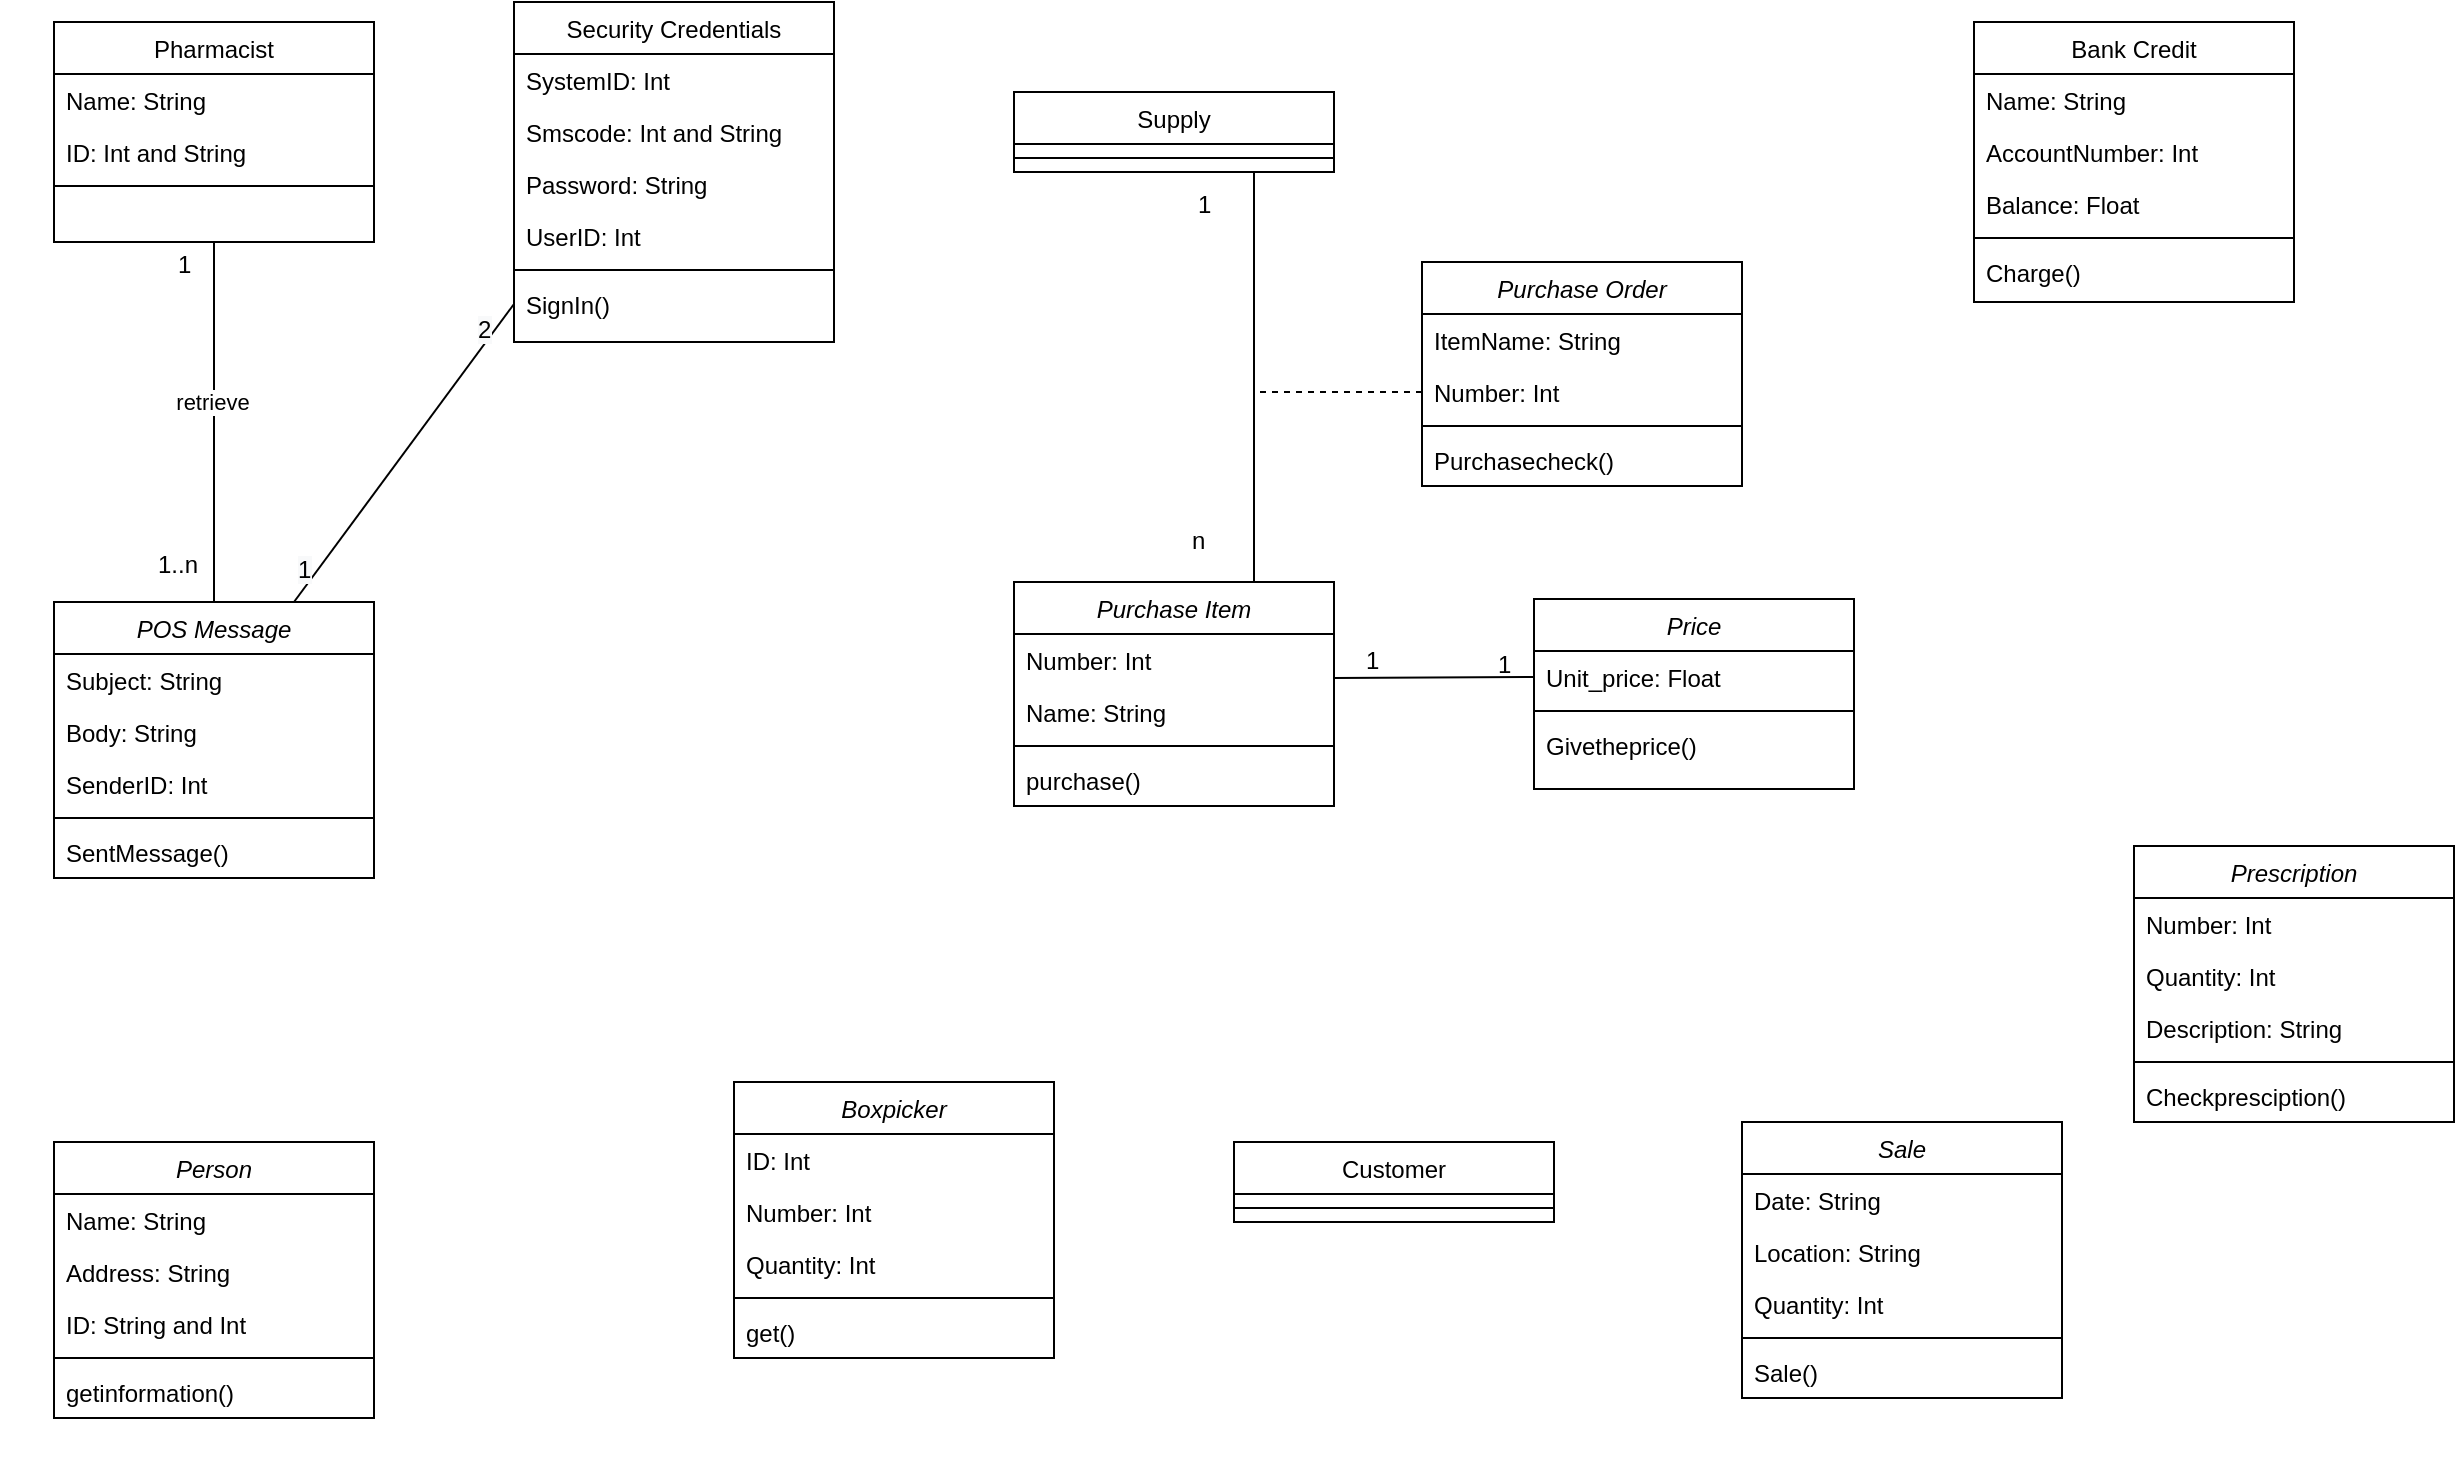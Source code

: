 <mxfile version="14.7.0" type="github">
  <diagram id="C5RBs43oDa-KdzZeNtuy" name="Page-1">
    <mxGraphModel dx="2377" dy="868" grid="1" gridSize="10" guides="1" tooltips="1" connect="1" arrows="1" fold="1" page="1" pageScale="1" pageWidth="827" pageHeight="1169" math="0" shadow="0">
      <root>
        <mxCell id="WIyWlLk6GJQsqaUBKTNV-0" />
        <mxCell id="WIyWlLk6GJQsqaUBKTNV-1" parent="WIyWlLk6GJQsqaUBKTNV-0" />
        <mxCell id="zkfFHV4jXpPFQw0GAbJ--0" value="Person" style="swimlane;fontStyle=2;align=center;verticalAlign=top;childLayout=stackLayout;horizontal=1;startSize=26;horizontalStack=0;resizeParent=1;resizeLast=0;collapsible=1;marginBottom=0;rounded=0;shadow=0;strokeWidth=1;" parent="WIyWlLk6GJQsqaUBKTNV-1" vertex="1">
          <mxGeometry x="-430" y="660" width="160" height="138" as="geometry">
            <mxRectangle x="230" y="140" width="160" height="26" as="alternateBounds" />
          </mxGeometry>
        </mxCell>
        <mxCell id="zkfFHV4jXpPFQw0GAbJ--1" value="Name: String" style="text;align=left;verticalAlign=top;spacingLeft=4;spacingRight=4;overflow=hidden;rotatable=0;points=[[0,0.5],[1,0.5]];portConstraint=eastwest;" parent="zkfFHV4jXpPFQw0GAbJ--0" vertex="1">
          <mxGeometry y="26" width="160" height="26" as="geometry" />
        </mxCell>
        <mxCell id="zkfFHV4jXpPFQw0GAbJ--2" value="Address: String" style="text;align=left;verticalAlign=top;spacingLeft=4;spacingRight=4;overflow=hidden;rotatable=0;points=[[0,0.5],[1,0.5]];portConstraint=eastwest;rounded=0;shadow=0;html=0;" parent="zkfFHV4jXpPFQw0GAbJ--0" vertex="1">
          <mxGeometry y="52" width="160" height="26" as="geometry" />
        </mxCell>
        <mxCell id="zkfFHV4jXpPFQw0GAbJ--3" value="ID: String and Int" style="text;align=left;verticalAlign=top;spacingLeft=4;spacingRight=4;overflow=hidden;rotatable=0;points=[[0,0.5],[1,0.5]];portConstraint=eastwest;rounded=0;shadow=0;html=0;" parent="zkfFHV4jXpPFQw0GAbJ--0" vertex="1">
          <mxGeometry y="78" width="160" height="26" as="geometry" />
        </mxCell>
        <mxCell id="zkfFHV4jXpPFQw0GAbJ--4" value="" style="line;html=1;strokeWidth=1;align=left;verticalAlign=middle;spacingTop=-1;spacingLeft=3;spacingRight=3;rotatable=0;labelPosition=right;points=[];portConstraint=eastwest;" parent="zkfFHV4jXpPFQw0GAbJ--0" vertex="1">
          <mxGeometry y="104" width="160" height="8" as="geometry" />
        </mxCell>
        <mxCell id="zkfFHV4jXpPFQw0GAbJ--5" value="getinformation()" style="text;align=left;verticalAlign=top;spacingLeft=4;spacingRight=4;overflow=hidden;rotatable=0;points=[[0,0.5],[1,0.5]];portConstraint=eastwest;" parent="zkfFHV4jXpPFQw0GAbJ--0" vertex="1">
          <mxGeometry y="112" width="160" height="26" as="geometry" />
        </mxCell>
        <mxCell id="f-Jo6UVaZqLRfZ86BmsS-102" style="edgeStyle=none;rounded=0;orthogonalLoop=1;jettySize=auto;html=1;exitX=0.5;exitY=1;exitDx=0;exitDy=0;entryX=0.5;entryY=0;entryDx=0;entryDy=0;endArrow=none;endFill=0;" edge="1" parent="WIyWlLk6GJQsqaUBKTNV-1" source="zkfFHV4jXpPFQw0GAbJ--6" target="f-Jo6UVaZqLRfZ86BmsS-54">
          <mxGeometry relative="1" as="geometry" />
        </mxCell>
        <mxCell id="f-Jo6UVaZqLRfZ86BmsS-103" value="retrieve" style="edgeLabel;html=1;align=center;verticalAlign=middle;resizable=0;points=[];" vertex="1" connectable="0" parent="f-Jo6UVaZqLRfZ86BmsS-102">
          <mxGeometry x="-0.109" y="-1" relative="1" as="geometry">
            <mxPoint as="offset" />
          </mxGeometry>
        </mxCell>
        <mxCell id="zkfFHV4jXpPFQw0GAbJ--6" value="Pharmacist" style="swimlane;fontStyle=0;align=center;verticalAlign=top;childLayout=stackLayout;horizontal=1;startSize=26;horizontalStack=0;resizeParent=1;resizeLast=0;collapsible=1;marginBottom=0;rounded=0;shadow=0;strokeWidth=1;" parent="WIyWlLk6GJQsqaUBKTNV-1" vertex="1">
          <mxGeometry x="-430" y="100" width="160" height="110" as="geometry">
            <mxRectangle x="130" y="380" width="160" height="26" as="alternateBounds" />
          </mxGeometry>
        </mxCell>
        <mxCell id="zkfFHV4jXpPFQw0GAbJ--7" value="Name: String" style="text;align=left;verticalAlign=top;spacingLeft=4;spacingRight=4;overflow=hidden;rotatable=0;points=[[0,0.5],[1,0.5]];portConstraint=eastwest;" parent="zkfFHV4jXpPFQw0GAbJ--6" vertex="1">
          <mxGeometry y="26" width="160" height="26" as="geometry" />
        </mxCell>
        <mxCell id="zkfFHV4jXpPFQw0GAbJ--8" value="ID: Int and String" style="text;align=left;verticalAlign=top;spacingLeft=4;spacingRight=4;overflow=hidden;rotatable=0;points=[[0,0.5],[1,0.5]];portConstraint=eastwest;rounded=0;shadow=0;html=0;" parent="zkfFHV4jXpPFQw0GAbJ--6" vertex="1">
          <mxGeometry y="52" width="160" height="26" as="geometry" />
        </mxCell>
        <mxCell id="zkfFHV4jXpPFQw0GAbJ--9" value="" style="line;html=1;strokeWidth=1;align=left;verticalAlign=middle;spacingTop=-1;spacingLeft=3;spacingRight=3;rotatable=0;labelPosition=right;points=[];portConstraint=eastwest;" parent="zkfFHV4jXpPFQw0GAbJ--6" vertex="1">
          <mxGeometry y="78" width="160" height="8" as="geometry" />
        </mxCell>
        <mxCell id="zkfFHV4jXpPFQw0GAbJ--13" value="Supply" style="swimlane;fontStyle=0;align=center;verticalAlign=top;childLayout=stackLayout;horizontal=1;startSize=26;horizontalStack=0;resizeParent=1;resizeLast=0;collapsible=1;marginBottom=0;rounded=0;shadow=0;strokeWidth=1;" parent="WIyWlLk6GJQsqaUBKTNV-1" vertex="1">
          <mxGeometry x="50" y="135" width="160" height="40" as="geometry">
            <mxRectangle x="340" y="380" width="170" height="26" as="alternateBounds" />
          </mxGeometry>
        </mxCell>
        <mxCell id="zkfFHV4jXpPFQw0GAbJ--15" value="" style="line;html=1;strokeWidth=1;align=left;verticalAlign=middle;spacingTop=-1;spacingLeft=3;spacingRight=3;rotatable=0;labelPosition=right;points=[];portConstraint=eastwest;" parent="zkfFHV4jXpPFQw0GAbJ--13" vertex="1">
          <mxGeometry y="26" width="160" height="14" as="geometry" />
        </mxCell>
        <mxCell id="zkfFHV4jXpPFQw0GAbJ--17" value="Security Credentials" style="swimlane;fontStyle=0;align=center;verticalAlign=top;childLayout=stackLayout;horizontal=1;startSize=26;horizontalStack=0;resizeParent=1;resizeLast=0;collapsible=1;marginBottom=0;rounded=0;shadow=0;strokeWidth=1;" parent="WIyWlLk6GJQsqaUBKTNV-1" vertex="1">
          <mxGeometry x="-200" y="90" width="160" height="170" as="geometry">
            <mxRectangle x="550" y="140" width="160" height="26" as="alternateBounds" />
          </mxGeometry>
        </mxCell>
        <mxCell id="zkfFHV4jXpPFQw0GAbJ--18" value="SystemID: Int" style="text;align=left;verticalAlign=top;spacingLeft=4;spacingRight=4;overflow=hidden;rotatable=0;points=[[0,0.5],[1,0.5]];portConstraint=eastwest;" parent="zkfFHV4jXpPFQw0GAbJ--17" vertex="1">
          <mxGeometry y="26" width="160" height="26" as="geometry" />
        </mxCell>
        <mxCell id="zkfFHV4jXpPFQw0GAbJ--19" value="Smscode: Int and String" style="text;align=left;verticalAlign=top;spacingLeft=4;spacingRight=4;overflow=hidden;rotatable=0;points=[[0,0.5],[1,0.5]];portConstraint=eastwest;rounded=0;shadow=0;html=0;" parent="zkfFHV4jXpPFQw0GAbJ--17" vertex="1">
          <mxGeometry y="52" width="160" height="26" as="geometry" />
        </mxCell>
        <mxCell id="zkfFHV4jXpPFQw0GAbJ--20" value="Password: String" style="text;align=left;verticalAlign=top;spacingLeft=4;spacingRight=4;overflow=hidden;rotatable=0;points=[[0,0.5],[1,0.5]];portConstraint=eastwest;rounded=0;shadow=0;html=0;" parent="zkfFHV4jXpPFQw0GAbJ--17" vertex="1">
          <mxGeometry y="78" width="160" height="26" as="geometry" />
        </mxCell>
        <mxCell id="zkfFHV4jXpPFQw0GAbJ--21" value="UserID: Int" style="text;align=left;verticalAlign=top;spacingLeft=4;spacingRight=4;overflow=hidden;rotatable=0;points=[[0,0.5],[1,0.5]];portConstraint=eastwest;rounded=0;shadow=0;html=0;" parent="zkfFHV4jXpPFQw0GAbJ--17" vertex="1">
          <mxGeometry y="104" width="160" height="26" as="geometry" />
        </mxCell>
        <mxCell id="zkfFHV4jXpPFQw0GAbJ--23" value="" style="line;html=1;strokeWidth=1;align=left;verticalAlign=middle;spacingTop=-1;spacingLeft=3;spacingRight=3;rotatable=0;labelPosition=right;points=[];portConstraint=eastwest;" parent="zkfFHV4jXpPFQw0GAbJ--17" vertex="1">
          <mxGeometry y="130" width="160" height="8" as="geometry" />
        </mxCell>
        <mxCell id="zkfFHV4jXpPFQw0GAbJ--24" value="SignIn()" style="text;align=left;verticalAlign=top;spacingLeft=4;spacingRight=4;overflow=hidden;rotatable=0;points=[[0,0.5],[1,0.5]];portConstraint=eastwest;" parent="zkfFHV4jXpPFQw0GAbJ--17" vertex="1">
          <mxGeometry y="138" width="160" height="26" as="geometry" />
        </mxCell>
        <mxCell id="f-Jo6UVaZqLRfZ86BmsS-0" value="Purchase Order" style="swimlane;fontStyle=2;align=center;verticalAlign=top;childLayout=stackLayout;horizontal=1;startSize=26;horizontalStack=0;resizeParent=1;resizeLast=0;collapsible=1;marginBottom=0;rounded=0;shadow=0;strokeWidth=1;" vertex="1" parent="WIyWlLk6GJQsqaUBKTNV-1">
          <mxGeometry x="254" y="220" width="160" height="112" as="geometry">
            <mxRectangle x="230" y="140" width="160" height="26" as="alternateBounds" />
          </mxGeometry>
        </mxCell>
        <mxCell id="f-Jo6UVaZqLRfZ86BmsS-1" value="ItemName: String" style="text;align=left;verticalAlign=top;spacingLeft=4;spacingRight=4;overflow=hidden;rotatable=0;points=[[0,0.5],[1,0.5]];portConstraint=eastwest;" vertex="1" parent="f-Jo6UVaZqLRfZ86BmsS-0">
          <mxGeometry y="26" width="160" height="26" as="geometry" />
        </mxCell>
        <mxCell id="f-Jo6UVaZqLRfZ86BmsS-2" value="Number: Int" style="text;align=left;verticalAlign=top;spacingLeft=4;spacingRight=4;overflow=hidden;rotatable=0;points=[[0,0.5],[1,0.5]];portConstraint=eastwest;rounded=0;shadow=0;html=0;" vertex="1" parent="f-Jo6UVaZqLRfZ86BmsS-0">
          <mxGeometry y="52" width="160" height="26" as="geometry" />
        </mxCell>
        <mxCell id="f-Jo6UVaZqLRfZ86BmsS-4" value="" style="line;html=1;strokeWidth=1;align=left;verticalAlign=middle;spacingTop=-1;spacingLeft=3;spacingRight=3;rotatable=0;labelPosition=right;points=[];portConstraint=eastwest;" vertex="1" parent="f-Jo6UVaZqLRfZ86BmsS-0">
          <mxGeometry y="78" width="160" height="8" as="geometry" />
        </mxCell>
        <mxCell id="f-Jo6UVaZqLRfZ86BmsS-5" value="Purchasecheck()" style="text;align=left;verticalAlign=top;spacingLeft=4;spacingRight=4;overflow=hidden;rotatable=0;points=[[0,0.5],[1,0.5]];portConstraint=eastwest;" vertex="1" parent="f-Jo6UVaZqLRfZ86BmsS-0">
          <mxGeometry y="86" width="160" height="26" as="geometry" />
        </mxCell>
        <mxCell id="f-Jo6UVaZqLRfZ86BmsS-36" value="Boxpicker" style="swimlane;fontStyle=2;align=center;verticalAlign=top;childLayout=stackLayout;horizontal=1;startSize=26;horizontalStack=0;resizeParent=1;resizeLast=0;collapsible=1;marginBottom=0;rounded=0;shadow=0;strokeWidth=1;" vertex="1" parent="WIyWlLk6GJQsqaUBKTNV-1">
          <mxGeometry x="-90" y="630" width="160" height="138" as="geometry">
            <mxRectangle x="230" y="140" width="160" height="26" as="alternateBounds" />
          </mxGeometry>
        </mxCell>
        <mxCell id="f-Jo6UVaZqLRfZ86BmsS-37" value="ID: Int" style="text;align=left;verticalAlign=top;spacingLeft=4;spacingRight=4;overflow=hidden;rotatable=0;points=[[0,0.5],[1,0.5]];portConstraint=eastwest;" vertex="1" parent="f-Jo6UVaZqLRfZ86BmsS-36">
          <mxGeometry y="26" width="160" height="26" as="geometry" />
        </mxCell>
        <mxCell id="f-Jo6UVaZqLRfZ86BmsS-38" value="Number: Int" style="text;align=left;verticalAlign=top;spacingLeft=4;spacingRight=4;overflow=hidden;rotatable=0;points=[[0,0.5],[1,0.5]];portConstraint=eastwest;rounded=0;shadow=0;html=0;" vertex="1" parent="f-Jo6UVaZqLRfZ86BmsS-36">
          <mxGeometry y="52" width="160" height="26" as="geometry" />
        </mxCell>
        <mxCell id="f-Jo6UVaZqLRfZ86BmsS-39" value="Quantity: Int" style="text;align=left;verticalAlign=top;spacingLeft=4;spacingRight=4;overflow=hidden;rotatable=0;points=[[0,0.5],[1,0.5]];portConstraint=eastwest;rounded=0;shadow=0;html=0;" vertex="1" parent="f-Jo6UVaZqLRfZ86BmsS-36">
          <mxGeometry y="78" width="160" height="26" as="geometry" />
        </mxCell>
        <mxCell id="f-Jo6UVaZqLRfZ86BmsS-40" value="" style="line;html=1;strokeWidth=1;align=left;verticalAlign=middle;spacingTop=-1;spacingLeft=3;spacingRight=3;rotatable=0;labelPosition=right;points=[];portConstraint=eastwest;" vertex="1" parent="f-Jo6UVaZqLRfZ86BmsS-36">
          <mxGeometry y="104" width="160" height="8" as="geometry" />
        </mxCell>
        <mxCell id="f-Jo6UVaZqLRfZ86BmsS-41" value="get()" style="text;align=left;verticalAlign=top;spacingLeft=4;spacingRight=4;overflow=hidden;rotatable=0;points=[[0,0.5],[1,0.5]];portConstraint=eastwest;" vertex="1" parent="f-Jo6UVaZqLRfZ86BmsS-36">
          <mxGeometry y="112" width="160" height="26" as="geometry" />
        </mxCell>
        <mxCell id="f-Jo6UVaZqLRfZ86BmsS-42" value="Price" style="swimlane;fontStyle=2;align=center;verticalAlign=top;childLayout=stackLayout;horizontal=1;startSize=26;horizontalStack=0;resizeParent=1;resizeLast=0;collapsible=1;marginBottom=0;rounded=0;shadow=0;strokeWidth=1;" vertex="1" parent="WIyWlLk6GJQsqaUBKTNV-1">
          <mxGeometry x="310" y="388.5" width="160" height="95" as="geometry">
            <mxRectangle x="230" y="140" width="160" height="26" as="alternateBounds" />
          </mxGeometry>
        </mxCell>
        <mxCell id="f-Jo6UVaZqLRfZ86BmsS-43" value="Unit_price: Float" style="text;align=left;verticalAlign=top;spacingLeft=4;spacingRight=4;overflow=hidden;rotatable=0;points=[[0,0.5],[1,0.5]];portConstraint=eastwest;" vertex="1" parent="f-Jo6UVaZqLRfZ86BmsS-42">
          <mxGeometry y="26" width="160" height="26" as="geometry" />
        </mxCell>
        <mxCell id="f-Jo6UVaZqLRfZ86BmsS-46" value="" style="line;html=1;strokeWidth=1;align=left;verticalAlign=middle;spacingTop=-1;spacingLeft=3;spacingRight=3;rotatable=0;labelPosition=right;points=[];portConstraint=eastwest;" vertex="1" parent="f-Jo6UVaZqLRfZ86BmsS-42">
          <mxGeometry y="52" width="160" height="8" as="geometry" />
        </mxCell>
        <mxCell id="f-Jo6UVaZqLRfZ86BmsS-47" value="Givetheprice()" style="text;align=left;verticalAlign=top;spacingLeft=4;spacingRight=4;overflow=hidden;rotatable=0;points=[[0,0.5],[1,0.5]];portConstraint=eastwest;" vertex="1" parent="f-Jo6UVaZqLRfZ86BmsS-42">
          <mxGeometry y="60" width="160" height="26" as="geometry" />
        </mxCell>
        <mxCell id="f-Jo6UVaZqLRfZ86BmsS-48" value="Prescription" style="swimlane;fontStyle=2;align=center;verticalAlign=top;childLayout=stackLayout;horizontal=1;startSize=26;horizontalStack=0;resizeParent=1;resizeLast=0;collapsible=1;marginBottom=0;rounded=0;shadow=0;strokeWidth=1;" vertex="1" parent="WIyWlLk6GJQsqaUBKTNV-1">
          <mxGeometry x="610" y="512" width="160" height="138" as="geometry">
            <mxRectangle x="230" y="140" width="160" height="26" as="alternateBounds" />
          </mxGeometry>
        </mxCell>
        <mxCell id="f-Jo6UVaZqLRfZ86BmsS-49" value="Number: Int" style="text;align=left;verticalAlign=top;spacingLeft=4;spacingRight=4;overflow=hidden;rotatable=0;points=[[0,0.5],[1,0.5]];portConstraint=eastwest;" vertex="1" parent="f-Jo6UVaZqLRfZ86BmsS-48">
          <mxGeometry y="26" width="160" height="26" as="geometry" />
        </mxCell>
        <mxCell id="f-Jo6UVaZqLRfZ86BmsS-50" value="Quantity: Int" style="text;align=left;verticalAlign=top;spacingLeft=4;spacingRight=4;overflow=hidden;rotatable=0;points=[[0,0.5],[1,0.5]];portConstraint=eastwest;rounded=0;shadow=0;html=0;" vertex="1" parent="f-Jo6UVaZqLRfZ86BmsS-48">
          <mxGeometry y="52" width="160" height="26" as="geometry" />
        </mxCell>
        <mxCell id="f-Jo6UVaZqLRfZ86BmsS-51" value="Description: String" style="text;align=left;verticalAlign=top;spacingLeft=4;spacingRight=4;overflow=hidden;rotatable=0;points=[[0,0.5],[1,0.5]];portConstraint=eastwest;rounded=0;shadow=0;html=0;" vertex="1" parent="f-Jo6UVaZqLRfZ86BmsS-48">
          <mxGeometry y="78" width="160" height="26" as="geometry" />
        </mxCell>
        <mxCell id="f-Jo6UVaZqLRfZ86BmsS-52" value="" style="line;html=1;strokeWidth=1;align=left;verticalAlign=middle;spacingTop=-1;spacingLeft=3;spacingRight=3;rotatable=0;labelPosition=right;points=[];portConstraint=eastwest;" vertex="1" parent="f-Jo6UVaZqLRfZ86BmsS-48">
          <mxGeometry y="104" width="160" height="8" as="geometry" />
        </mxCell>
        <mxCell id="f-Jo6UVaZqLRfZ86BmsS-53" value="Checkpresciption()" style="text;align=left;verticalAlign=top;spacingLeft=4;spacingRight=4;overflow=hidden;rotatable=0;points=[[0,0.5],[1,0.5]];portConstraint=eastwest;" vertex="1" parent="f-Jo6UVaZqLRfZ86BmsS-48">
          <mxGeometry y="112" width="160" height="26" as="geometry" />
        </mxCell>
        <mxCell id="f-Jo6UVaZqLRfZ86BmsS-94" style="edgeStyle=orthogonalEdgeStyle;rounded=0;orthogonalLoop=1;jettySize=auto;html=1;exitX=0.25;exitY=0;exitDx=0;exitDy=0;entryX=0.251;entryY=0.962;entryDx=0;entryDy=0;entryPerimeter=0;strokeColor=none;startArrow=none;" edge="1" parent="WIyWlLk6GJQsqaUBKTNV-1" target="zkfFHV4jXpPFQw0GAbJ--5">
          <mxGeometry relative="1" as="geometry">
            <mxPoint x="-367.5" y="228" as="sourcePoint" />
          </mxGeometry>
        </mxCell>
        <mxCell id="f-Jo6UVaZqLRfZ86BmsS-99" style="edgeStyle=none;rounded=0;orthogonalLoop=1;jettySize=auto;html=1;exitX=0.75;exitY=0;exitDx=0;exitDy=0;entryX=0;entryY=0.5;entryDx=0;entryDy=0;endArrow=none;endFill=0;" edge="1" parent="WIyWlLk6GJQsqaUBKTNV-1" source="f-Jo6UVaZqLRfZ86BmsS-54" target="zkfFHV4jXpPFQw0GAbJ--24">
          <mxGeometry relative="1" as="geometry" />
        </mxCell>
        <mxCell id="f-Jo6UVaZqLRfZ86BmsS-54" value="POS Message" style="swimlane;fontStyle=2;align=center;verticalAlign=top;childLayout=stackLayout;horizontal=1;startSize=26;horizontalStack=0;resizeParent=1;resizeLast=0;collapsible=1;marginBottom=0;rounded=0;shadow=0;strokeWidth=1;" vertex="1" parent="WIyWlLk6GJQsqaUBKTNV-1">
          <mxGeometry x="-430" y="390" width="160" height="138" as="geometry">
            <mxRectangle x="230" y="140" width="160" height="26" as="alternateBounds" />
          </mxGeometry>
        </mxCell>
        <mxCell id="f-Jo6UVaZqLRfZ86BmsS-55" value="Subject: String" style="text;align=left;verticalAlign=top;spacingLeft=4;spacingRight=4;overflow=hidden;rotatable=0;points=[[0,0.5],[1,0.5]];portConstraint=eastwest;" vertex="1" parent="f-Jo6UVaZqLRfZ86BmsS-54">
          <mxGeometry y="26" width="160" height="26" as="geometry" />
        </mxCell>
        <mxCell id="f-Jo6UVaZqLRfZ86BmsS-56" value="Body: String" style="text;align=left;verticalAlign=top;spacingLeft=4;spacingRight=4;overflow=hidden;rotatable=0;points=[[0,0.5],[1,0.5]];portConstraint=eastwest;rounded=0;shadow=0;html=0;" vertex="1" parent="f-Jo6UVaZqLRfZ86BmsS-54">
          <mxGeometry y="52" width="160" height="26" as="geometry" />
        </mxCell>
        <mxCell id="f-Jo6UVaZqLRfZ86BmsS-57" value="SenderID: Int" style="text;align=left;verticalAlign=top;spacingLeft=4;spacingRight=4;overflow=hidden;rotatable=0;points=[[0,0.5],[1,0.5]];portConstraint=eastwest;rounded=0;shadow=0;html=0;" vertex="1" parent="f-Jo6UVaZqLRfZ86BmsS-54">
          <mxGeometry y="78" width="160" height="26" as="geometry" />
        </mxCell>
        <mxCell id="f-Jo6UVaZqLRfZ86BmsS-58" value="" style="line;html=1;strokeWidth=1;align=left;verticalAlign=middle;spacingTop=-1;spacingLeft=3;spacingRight=3;rotatable=0;labelPosition=right;points=[];portConstraint=eastwest;" vertex="1" parent="f-Jo6UVaZqLRfZ86BmsS-54">
          <mxGeometry y="104" width="160" height="8" as="geometry" />
        </mxCell>
        <mxCell id="f-Jo6UVaZqLRfZ86BmsS-59" value="SentMessage()" style="text;align=left;verticalAlign=top;spacingLeft=4;spacingRight=4;overflow=hidden;rotatable=0;points=[[0,0.5],[1,0.5]];portConstraint=eastwest;" vertex="1" parent="f-Jo6UVaZqLRfZ86BmsS-54">
          <mxGeometry y="112" width="160" height="26" as="geometry" />
        </mxCell>
        <mxCell id="f-Jo6UVaZqLRfZ86BmsS-105" style="edgeStyle=none;rounded=0;orthogonalLoop=1;jettySize=auto;html=1;exitX=0.75;exitY=0;exitDx=0;exitDy=0;entryX=0.75;entryY=1;entryDx=0;entryDy=0;endArrow=none;endFill=0;" edge="1" parent="WIyWlLk6GJQsqaUBKTNV-1" source="f-Jo6UVaZqLRfZ86BmsS-60" target="zkfFHV4jXpPFQw0GAbJ--13">
          <mxGeometry relative="1" as="geometry" />
        </mxCell>
        <mxCell id="f-Jo6UVaZqLRfZ86BmsS-60" value="Purchase Item" style="swimlane;fontStyle=2;align=center;verticalAlign=top;childLayout=stackLayout;horizontal=1;startSize=26;horizontalStack=0;resizeParent=1;resizeLast=0;collapsible=1;marginBottom=0;rounded=0;shadow=0;strokeWidth=1;" vertex="1" parent="WIyWlLk6GJQsqaUBKTNV-1">
          <mxGeometry x="50" y="380" width="160" height="112" as="geometry">
            <mxRectangle x="230" y="140" width="160" height="26" as="alternateBounds" />
          </mxGeometry>
        </mxCell>
        <mxCell id="f-Jo6UVaZqLRfZ86BmsS-61" value="Number: Int" style="text;align=left;verticalAlign=top;spacingLeft=4;spacingRight=4;overflow=hidden;rotatable=0;points=[[0,0.5],[1,0.5]];portConstraint=eastwest;" vertex="1" parent="f-Jo6UVaZqLRfZ86BmsS-60">
          <mxGeometry y="26" width="160" height="26" as="geometry" />
        </mxCell>
        <mxCell id="f-Jo6UVaZqLRfZ86BmsS-62" value="Name: String" style="text;align=left;verticalAlign=top;spacingLeft=4;spacingRight=4;overflow=hidden;rotatable=0;points=[[0,0.5],[1,0.5]];portConstraint=eastwest;rounded=0;shadow=0;html=0;" vertex="1" parent="f-Jo6UVaZqLRfZ86BmsS-60">
          <mxGeometry y="52" width="160" height="26" as="geometry" />
        </mxCell>
        <mxCell id="f-Jo6UVaZqLRfZ86BmsS-64" value="" style="line;html=1;strokeWidth=1;align=left;verticalAlign=middle;spacingTop=-1;spacingLeft=3;spacingRight=3;rotatable=0;labelPosition=right;points=[];portConstraint=eastwest;" vertex="1" parent="f-Jo6UVaZqLRfZ86BmsS-60">
          <mxGeometry y="78" width="160" height="8" as="geometry" />
        </mxCell>
        <mxCell id="f-Jo6UVaZqLRfZ86BmsS-65" value="purchase()" style="text;align=left;verticalAlign=top;spacingLeft=4;spacingRight=4;overflow=hidden;rotatable=0;points=[[0,0.5],[1,0.5]];portConstraint=eastwest;" vertex="1" parent="f-Jo6UVaZqLRfZ86BmsS-60">
          <mxGeometry y="86" width="160" height="26" as="geometry" />
        </mxCell>
        <mxCell id="f-Jo6UVaZqLRfZ86BmsS-68" value="Customer" style="swimlane;fontStyle=0;align=center;verticalAlign=top;childLayout=stackLayout;horizontal=1;startSize=26;horizontalStack=0;resizeParent=1;resizeLast=0;collapsible=1;marginBottom=0;rounded=0;shadow=0;strokeWidth=1;" vertex="1" parent="WIyWlLk6GJQsqaUBKTNV-1">
          <mxGeometry x="160" y="660" width="160" height="40" as="geometry">
            <mxRectangle x="340" y="380" width="170" height="26" as="alternateBounds" />
          </mxGeometry>
        </mxCell>
        <mxCell id="f-Jo6UVaZqLRfZ86BmsS-69" value="" style="line;html=1;strokeWidth=1;align=left;verticalAlign=middle;spacingTop=-1;spacingLeft=3;spacingRight=3;rotatable=0;labelPosition=right;points=[];portConstraint=eastwest;" vertex="1" parent="f-Jo6UVaZqLRfZ86BmsS-68">
          <mxGeometry y="26" width="160" height="14" as="geometry" />
        </mxCell>
        <mxCell id="f-Jo6UVaZqLRfZ86BmsS-74" value="Sale" style="swimlane;fontStyle=2;align=center;verticalAlign=top;childLayout=stackLayout;horizontal=1;startSize=26;horizontalStack=0;resizeParent=1;resizeLast=0;collapsible=1;marginBottom=0;rounded=0;shadow=0;strokeWidth=1;" vertex="1" parent="WIyWlLk6GJQsqaUBKTNV-1">
          <mxGeometry x="414" y="650" width="160" height="138" as="geometry">
            <mxRectangle x="230" y="140" width="160" height="26" as="alternateBounds" />
          </mxGeometry>
        </mxCell>
        <mxCell id="f-Jo6UVaZqLRfZ86BmsS-75" value="Date: String" style="text;align=left;verticalAlign=top;spacingLeft=4;spacingRight=4;overflow=hidden;rotatable=0;points=[[0,0.5],[1,0.5]];portConstraint=eastwest;" vertex="1" parent="f-Jo6UVaZqLRfZ86BmsS-74">
          <mxGeometry y="26" width="160" height="26" as="geometry" />
        </mxCell>
        <mxCell id="f-Jo6UVaZqLRfZ86BmsS-76" value="Location: String" style="text;align=left;verticalAlign=top;spacingLeft=4;spacingRight=4;overflow=hidden;rotatable=0;points=[[0,0.5],[1,0.5]];portConstraint=eastwest;rounded=0;shadow=0;html=0;" vertex="1" parent="f-Jo6UVaZqLRfZ86BmsS-74">
          <mxGeometry y="52" width="160" height="26" as="geometry" />
        </mxCell>
        <mxCell id="f-Jo6UVaZqLRfZ86BmsS-77" value="Quantity: Int" style="text;align=left;verticalAlign=top;spacingLeft=4;spacingRight=4;overflow=hidden;rotatable=0;points=[[0,0.5],[1,0.5]];portConstraint=eastwest;rounded=0;shadow=0;html=0;" vertex="1" parent="f-Jo6UVaZqLRfZ86BmsS-74">
          <mxGeometry y="78" width="160" height="26" as="geometry" />
        </mxCell>
        <mxCell id="f-Jo6UVaZqLRfZ86BmsS-78" value="" style="line;html=1;strokeWidth=1;align=left;verticalAlign=middle;spacingTop=-1;spacingLeft=3;spacingRight=3;rotatable=0;labelPosition=right;points=[];portConstraint=eastwest;" vertex="1" parent="f-Jo6UVaZqLRfZ86BmsS-74">
          <mxGeometry y="104" width="160" height="8" as="geometry" />
        </mxCell>
        <mxCell id="f-Jo6UVaZqLRfZ86BmsS-79" value="Sale()" style="text;align=left;verticalAlign=top;spacingLeft=4;spacingRight=4;overflow=hidden;rotatable=0;points=[[0,0.5],[1,0.5]];portConstraint=eastwest;" vertex="1" parent="f-Jo6UVaZqLRfZ86BmsS-74">
          <mxGeometry y="112" width="160" height="26" as="geometry" />
        </mxCell>
        <mxCell id="f-Jo6UVaZqLRfZ86BmsS-84" value="Bank Credit" style="swimlane;fontStyle=0;align=center;verticalAlign=top;childLayout=stackLayout;horizontal=1;startSize=26;horizontalStack=0;resizeParent=1;resizeLast=0;collapsible=1;marginBottom=0;rounded=0;shadow=0;strokeWidth=1;" vertex="1" parent="WIyWlLk6GJQsqaUBKTNV-1">
          <mxGeometry x="530" y="100" width="160" height="140" as="geometry">
            <mxRectangle x="550" y="140" width="160" height="26" as="alternateBounds" />
          </mxGeometry>
        </mxCell>
        <mxCell id="f-Jo6UVaZqLRfZ86BmsS-85" value="Name: String" style="text;align=left;verticalAlign=top;spacingLeft=4;spacingRight=4;overflow=hidden;rotatable=0;points=[[0,0.5],[1,0.5]];portConstraint=eastwest;" vertex="1" parent="f-Jo6UVaZqLRfZ86BmsS-84">
          <mxGeometry y="26" width="160" height="26" as="geometry" />
        </mxCell>
        <mxCell id="f-Jo6UVaZqLRfZ86BmsS-86" value="AccountNumber: Int" style="text;align=left;verticalAlign=top;spacingLeft=4;spacingRight=4;overflow=hidden;rotatable=0;points=[[0,0.5],[1,0.5]];portConstraint=eastwest;rounded=0;shadow=0;html=0;" vertex="1" parent="f-Jo6UVaZqLRfZ86BmsS-84">
          <mxGeometry y="52" width="160" height="26" as="geometry" />
        </mxCell>
        <mxCell id="f-Jo6UVaZqLRfZ86BmsS-87" value="Balance: Float" style="text;align=left;verticalAlign=top;spacingLeft=4;spacingRight=4;overflow=hidden;rotatable=0;points=[[0,0.5],[1,0.5]];portConstraint=eastwest;rounded=0;shadow=0;html=0;" vertex="1" parent="f-Jo6UVaZqLRfZ86BmsS-84">
          <mxGeometry y="78" width="160" height="26" as="geometry" />
        </mxCell>
        <mxCell id="f-Jo6UVaZqLRfZ86BmsS-89" value="" style="line;html=1;strokeWidth=1;align=left;verticalAlign=middle;spacingTop=-1;spacingLeft=3;spacingRight=3;rotatable=0;labelPosition=right;points=[];portConstraint=eastwest;" vertex="1" parent="f-Jo6UVaZqLRfZ86BmsS-84">
          <mxGeometry y="104" width="160" height="8" as="geometry" />
        </mxCell>
        <mxCell id="f-Jo6UVaZqLRfZ86BmsS-90" value="Charge()" style="text;align=left;verticalAlign=top;spacingLeft=4;spacingRight=4;overflow=hidden;rotatable=0;points=[[0,0.5],[1,0.5]];portConstraint=eastwest;" vertex="1" parent="f-Jo6UVaZqLRfZ86BmsS-84">
          <mxGeometry y="112" width="160" height="26" as="geometry" />
        </mxCell>
        <mxCell id="f-Jo6UVaZqLRfZ86BmsS-95" value="1" style="resizable=0;align=left;verticalAlign=bottom;labelBackgroundColor=none;fontSize=12;" connectable="0" vertex="1" parent="WIyWlLk6GJQsqaUBKTNV-1">
          <mxGeometry x="-370" y="230" as="geometry" />
        </mxCell>
        <mxCell id="f-Jo6UVaZqLRfZ86BmsS-98" value="" style="edgeStyle=orthogonalEdgeStyle;rounded=0;orthogonalLoop=1;jettySize=auto;html=1;exitX=0.25;exitY=0;exitDx=0;exitDy=0;entryX=0.251;entryY=0.962;entryDx=0;entryDy=0;entryPerimeter=0;strokeColor=none;endArrow=none;" edge="1" parent="WIyWlLk6GJQsqaUBKTNV-1" source="f-Jo6UVaZqLRfZ86BmsS-54">
          <mxGeometry relative="1" as="geometry">
            <mxPoint x="-390" y="390" as="sourcePoint" />
            <mxPoint x="-367.49" y="256.86" as="targetPoint" />
          </mxGeometry>
        </mxCell>
        <mxCell id="f-Jo6UVaZqLRfZ86BmsS-100" value="&lt;span style=&quot;color: rgb(0 , 0 , 0) ; font-family: &amp;#34;helvetica&amp;#34; ; font-size: 12px ; font-style: normal ; font-weight: 400 ; letter-spacing: normal ; text-align: left ; text-indent: 0px ; text-transform: none ; word-spacing: 0px ; background-color: rgb(248 , 249 , 250) ; display: inline ; float: none&quot;&gt;1&lt;/span&gt;" style="text;whiteSpace=wrap;html=1;" vertex="1" parent="WIyWlLk6GJQsqaUBKTNV-1">
          <mxGeometry x="-310" y="360" width="10" height="30" as="geometry" />
        </mxCell>
        <mxCell id="f-Jo6UVaZqLRfZ86BmsS-101" value="&lt;span style=&quot;color: rgb(0 , 0 , 0) ; font-family: &amp;#34;helvetica&amp;#34; ; font-size: 12px ; font-style: normal ; font-weight: 400 ; letter-spacing: normal ; text-align: left ; text-indent: 0px ; text-transform: none ; word-spacing: 0px ; background-color: rgb(248 , 249 , 250) ; display: inline ; float: none&quot;&gt;2&lt;/span&gt;" style="text;whiteSpace=wrap;html=1;" vertex="1" parent="WIyWlLk6GJQsqaUBKTNV-1">
          <mxGeometry x="-220" y="240" width="10" height="30" as="geometry" />
        </mxCell>
        <mxCell id="f-Jo6UVaZqLRfZ86BmsS-104" value="1..n" style="resizable=0;align=left;verticalAlign=bottom;labelBackgroundColor=none;fontSize=12;" connectable="0" vertex="1" parent="WIyWlLk6GJQsqaUBKTNV-1">
          <mxGeometry x="-380" y="380" as="geometry" />
        </mxCell>
        <mxCell id="f-Jo6UVaZqLRfZ86BmsS-106" style="edgeStyle=none;rounded=0;orthogonalLoop=1;jettySize=auto;html=1;exitX=0;exitY=0.5;exitDx=0;exitDy=0;endArrow=none;endFill=0;dashed=1;" edge="1" parent="WIyWlLk6GJQsqaUBKTNV-1" source="f-Jo6UVaZqLRfZ86BmsS-2">
          <mxGeometry relative="1" as="geometry">
            <mxPoint x="170" y="285" as="targetPoint" />
          </mxGeometry>
        </mxCell>
        <mxCell id="f-Jo6UVaZqLRfZ86BmsS-107" value="1" style="resizable=0;align=left;verticalAlign=bottom;labelBackgroundColor=none;fontSize=12;" connectable="0" vertex="1" parent="WIyWlLk6GJQsqaUBKTNV-1">
          <mxGeometry x="140" y="200" as="geometry" />
        </mxCell>
        <mxCell id="f-Jo6UVaZqLRfZ86BmsS-108" value="n" style="resizable=0;align=left;verticalAlign=bottom;labelBackgroundColor=none;fontSize=12;" connectable="0" vertex="1" parent="WIyWlLk6GJQsqaUBKTNV-1">
          <mxGeometry x="140" y="350" as="geometry">
            <mxPoint x="-3" y="18" as="offset" />
          </mxGeometry>
        </mxCell>
        <mxCell id="f-Jo6UVaZqLRfZ86BmsS-110" style="edgeStyle=none;rounded=0;orthogonalLoop=1;jettySize=auto;html=1;exitX=0;exitY=0.5;exitDx=0;exitDy=0;entryX=1;entryY=0.846;entryDx=0;entryDy=0;entryPerimeter=0;endArrow=none;endFill=0;" edge="1" parent="WIyWlLk6GJQsqaUBKTNV-1" source="f-Jo6UVaZqLRfZ86BmsS-43" target="f-Jo6UVaZqLRfZ86BmsS-61">
          <mxGeometry relative="1" as="geometry" />
        </mxCell>
        <mxCell id="f-Jo6UVaZqLRfZ86BmsS-111" value="1" style="resizable=0;align=left;verticalAlign=bottom;labelBackgroundColor=none;fontSize=12;" connectable="0" vertex="1" parent="WIyWlLk6GJQsqaUBKTNV-1">
          <mxGeometry x="150" y="210" as="geometry">
            <mxPoint x="74" y="218" as="offset" />
          </mxGeometry>
        </mxCell>
        <mxCell id="f-Jo6UVaZqLRfZ86BmsS-112" value="1" style="resizable=0;align=left;verticalAlign=bottom;labelBackgroundColor=none;fontSize=12;" connectable="0" vertex="1" parent="WIyWlLk6GJQsqaUBKTNV-1">
          <mxGeometry x="290" y="430" as="geometry" />
        </mxCell>
      </root>
    </mxGraphModel>
  </diagram>
</mxfile>
